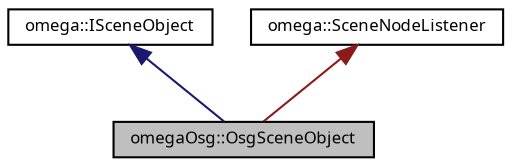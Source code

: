 digraph G
{
  bgcolor="transparent";
  edge [fontname="FreeSans.ttf",fontsize="8",labelfontname="FreeSans.ttf",labelfontsize="8"];
  node [fontname="FreeSans.ttf",fontsize="8",shape=record];
  Node1 [label="omegaOsg::OsgSceneObject",height=0.2,width=0.4,color="black", fillcolor="grey75", style="filled" fontcolor="black"];
  Node2 -> Node1 [dir=back,color="midnightblue",fontsize="8",style="solid",fontname="FreeSans.ttf"];
  Node2 [label="omega::ISceneObject",height=0.2,width=0.4,color="black",URL="$classomega_1_1_i_scene_object.html"];
  Node3 -> Node1 [dir=back,color="firebrick4",fontsize="8",style="solid",fontname="FreeSans.ttf"];
  Node3 [label="omega::SceneNodeListener",height=0.2,width=0.4,color="black",URL="$classomega_1_1_scene_node_listener.html"];
}
